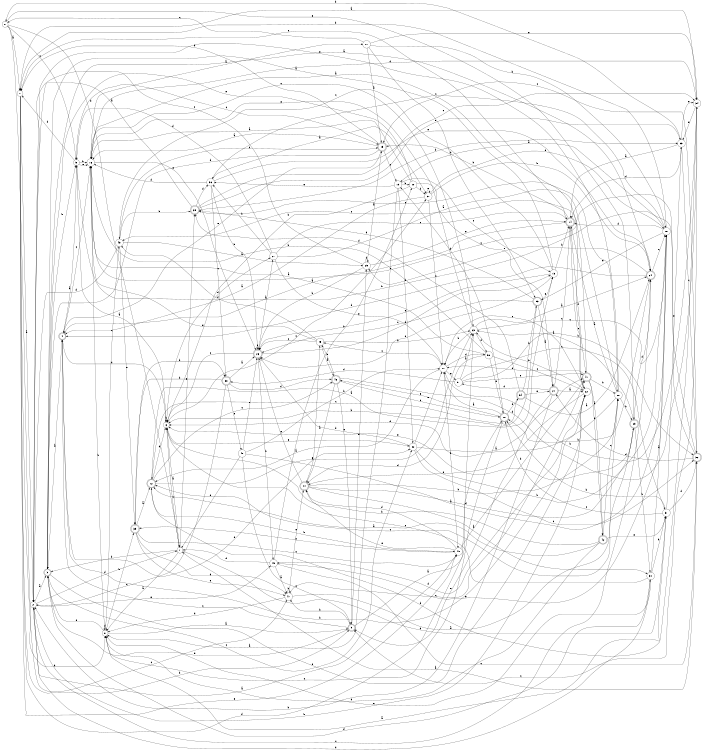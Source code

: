 digraph n44_4 {
__start0 [label="" shape="none"];

rankdir=LR;
size="8,5";

s0 [style="filled", color="black", fillcolor="white" shape="circle", label="0"];
s1 [style="filled", color="black", fillcolor="white" shape="circle", label="1"];
s2 [style="filled", color="black", fillcolor="white" shape="circle", label="2"];
s3 [style="rounded,filled", color="black", fillcolor="white" shape="doublecircle", label="3"];
s4 [style="rounded,filled", color="black", fillcolor="white" shape="doublecircle", label="4"];
s5 [style="filled", color="black", fillcolor="white" shape="circle", label="5"];
s6 [style="filled", color="black", fillcolor="white" shape="circle", label="6"];
s7 [style="filled", color="black", fillcolor="white" shape="circle", label="7"];
s8 [style="filled", color="black", fillcolor="white" shape="circle", label="8"];
s9 [style="rounded,filled", color="black", fillcolor="white" shape="doublecircle", label="9"];
s10 [style="rounded,filled", color="black", fillcolor="white" shape="doublecircle", label="10"];
s11 [style="filled", color="black", fillcolor="white" shape="circle", label="11"];
s12 [style="rounded,filled", color="black", fillcolor="white" shape="doublecircle", label="12"];
s13 [style="filled", color="black", fillcolor="white" shape="circle", label="13"];
s14 [style="rounded,filled", color="black", fillcolor="white" shape="doublecircle", label="14"];
s15 [style="rounded,filled", color="black", fillcolor="white" shape="doublecircle", label="15"];
s16 [style="filled", color="black", fillcolor="white" shape="circle", label="16"];
s17 [style="filled", color="black", fillcolor="white" shape="circle", label="17"];
s18 [style="filled", color="black", fillcolor="white" shape="circle", label="18"];
s19 [style="filled", color="black", fillcolor="white" shape="circle", label="19"];
s20 [style="filled", color="black", fillcolor="white" shape="circle", label="20"];
s21 [style="rounded,filled", color="black", fillcolor="white" shape="doublecircle", label="21"];
s22 [style="filled", color="black", fillcolor="white" shape="circle", label="22"];
s23 [style="filled", color="black", fillcolor="white" shape="circle", label="23"];
s24 [style="rounded,filled", color="black", fillcolor="white" shape="doublecircle", label="24"];
s25 [style="filled", color="black", fillcolor="white" shape="circle", label="25"];
s26 [style="rounded,filled", color="black", fillcolor="white" shape="doublecircle", label="26"];
s27 [style="filled", color="black", fillcolor="white" shape="circle", label="27"];
s28 [style="filled", color="black", fillcolor="white" shape="circle", label="28"];
s29 [style="rounded,filled", color="black", fillcolor="white" shape="doublecircle", label="29"];
s30 [style="filled", color="black", fillcolor="white" shape="circle", label="30"];
s31 [style="filled", color="black", fillcolor="white" shape="circle", label="31"];
s32 [style="rounded,filled", color="black", fillcolor="white" shape="doublecircle", label="32"];
s33 [style="filled", color="black", fillcolor="white" shape="circle", label="33"];
s34 [style="filled", color="black", fillcolor="white" shape="circle", label="34"];
s35 [style="rounded,filled", color="black", fillcolor="white" shape="doublecircle", label="35"];
s36 [style="filled", color="black", fillcolor="white" shape="circle", label="36"];
s37 [style="filled", color="black", fillcolor="white" shape="circle", label="37"];
s38 [style="rounded,filled", color="black", fillcolor="white" shape="doublecircle", label="38"];
s39 [style="rounded,filled", color="black", fillcolor="white" shape="doublecircle", label="39"];
s40 [style="filled", color="black", fillcolor="white" shape="circle", label="40"];
s41 [style="rounded,filled", color="black", fillcolor="white" shape="doublecircle", label="41"];
s42 [style="rounded,filled", color="black", fillcolor="white" shape="doublecircle", label="42"];
s43 [style="filled", color="black", fillcolor="white" shape="circle", label="43"];
s44 [style="rounded,filled", color="black", fillcolor="white" shape="doublecircle", label="44"];
s45 [style="filled", color="black", fillcolor="white" shape="circle", label="45"];
s46 [style="rounded,filled", color="black", fillcolor="white" shape="doublecircle", label="46"];
s47 [style="filled", color="black", fillcolor="white" shape="circle", label="47"];
s48 [style="filled", color="black", fillcolor="white" shape="circle", label="48"];
s49 [style="filled", color="black", fillcolor="white" shape="circle", label="49"];
s50 [style="filled", color="black", fillcolor="white" shape="circle", label="50"];
s51 [style="filled", color="black", fillcolor="white" shape="circle", label="51"];
s52 [style="filled", color="black", fillcolor="white" shape="circle", label="52"];
s53 [style="rounded,filled", color="black", fillcolor="white" shape="doublecircle", label="53"];
s54 [style="rounded,filled", color="black", fillcolor="white" shape="doublecircle", label="54"];
s0 -> s1 [label="a"];
s0 -> s8 [label="b"];
s0 -> s5 [label="c"];
s0 -> s7 [label="d"];
s0 -> s29 [label="e"];
s1 -> s2 [label="a"];
s1 -> s9 [label="b"];
s1 -> s47 [label="c"];
s1 -> s23 [label="d"];
s1 -> s40 [label="e"];
s2 -> s3 [label="a"];
s2 -> s22 [label="b"];
s2 -> s24 [label="c"];
s2 -> s7 [label="d"];
s2 -> s49 [label="e"];
s3 -> s4 [label="a"];
s3 -> s5 [label="b"];
s3 -> s52 [label="c"];
s3 -> s30 [label="d"];
s3 -> s22 [label="e"];
s4 -> s5 [label="a"];
s4 -> s22 [label="b"];
s4 -> s16 [label="c"];
s4 -> s6 [label="d"];
s4 -> s52 [label="e"];
s5 -> s6 [label="a"];
s5 -> s16 [label="b"];
s5 -> s15 [label="c"];
s5 -> s1 [label="d"];
s5 -> s16 [label="e"];
s6 -> s7 [label="a"];
s6 -> s6 [label="b"];
s6 -> s37 [label="c"];
s6 -> s27 [label="d"];
s6 -> s52 [label="e"];
s7 -> s8 [label="a"];
s7 -> s3 [label="b"];
s7 -> s6 [label="c"];
s7 -> s31 [label="d"];
s7 -> s35 [label="e"];
s8 -> s9 [label="a"];
s8 -> s39 [label="b"];
s8 -> s43 [label="c"];
s8 -> s8 [label="d"];
s8 -> s3 [label="e"];
s9 -> s10 [label="a"];
s9 -> s47 [label="b"];
s9 -> s4 [label="c"];
s9 -> s3 [label="d"];
s9 -> s25 [label="e"];
s10 -> s11 [label="a"];
s10 -> s19 [label="b"];
s10 -> s8 [label="c"];
s10 -> s54 [label="d"];
s10 -> s46 [label="e"];
s11 -> s12 [label="a"];
s11 -> s40 [label="b"];
s11 -> s45 [label="c"];
s11 -> s50 [label="d"];
s11 -> s51 [label="e"];
s12 -> s13 [label="a"];
s12 -> s40 [label="b"];
s12 -> s46 [label="c"];
s12 -> s6 [label="d"];
s12 -> s23 [label="e"];
s13 -> s3 [label="a"];
s13 -> s14 [label="b"];
s13 -> s43 [label="c"];
s13 -> s26 [label="d"];
s13 -> s26 [label="e"];
s14 -> s4 [label="a"];
s14 -> s15 [label="b"];
s14 -> s22 [label="c"];
s14 -> s41 [label="d"];
s14 -> s1 [label="e"];
s15 -> s16 [label="a"];
s15 -> s1 [label="b"];
s15 -> s19 [label="c"];
s15 -> s3 [label="d"];
s15 -> s4 [label="e"];
s16 -> s17 [label="a"];
s16 -> s8 [label="b"];
s16 -> s23 [label="c"];
s16 -> s34 [label="d"];
s16 -> s26 [label="e"];
s17 -> s15 [label="a"];
s17 -> s18 [label="b"];
s17 -> s0 [label="c"];
s17 -> s53 [label="d"];
s17 -> s34 [label="e"];
s18 -> s19 [label="a"];
s18 -> s1 [label="b"];
s18 -> s36 [label="c"];
s18 -> s14 [label="d"];
s18 -> s53 [label="e"];
s19 -> s8 [label="a"];
s19 -> s20 [label="b"];
s19 -> s13 [label="c"];
s19 -> s52 [label="d"];
s19 -> s36 [label="e"];
s20 -> s16 [label="a"];
s20 -> s6 [label="b"];
s20 -> s21 [label="c"];
s20 -> s37 [label="d"];
s20 -> s3 [label="e"];
s21 -> s22 [label="a"];
s21 -> s2 [label="b"];
s21 -> s14 [label="c"];
s21 -> s51 [label="d"];
s21 -> s9 [label="e"];
s22 -> s16 [label="a"];
s22 -> s23 [label="b"];
s22 -> s11 [label="c"];
s22 -> s49 [label="d"];
s22 -> s44 [label="e"];
s23 -> s24 [label="a"];
s23 -> s11 [label="b"];
s23 -> s18 [label="c"];
s23 -> s50 [label="d"];
s23 -> s16 [label="e"];
s24 -> s3 [label="a"];
s24 -> s10 [label="b"];
s24 -> s18 [label="c"];
s24 -> s4 [label="d"];
s24 -> s25 [label="e"];
s25 -> s15 [label="a"];
s25 -> s26 [label="b"];
s25 -> s2 [label="c"];
s25 -> s25 [label="d"];
s25 -> s14 [label="e"];
s26 -> s27 [label="a"];
s26 -> s49 [label="b"];
s26 -> s6 [label="c"];
s26 -> s13 [label="d"];
s26 -> s26 [label="e"];
s27 -> s28 [label="a"];
s27 -> s36 [label="b"];
s27 -> s14 [label="c"];
s27 -> s5 [label="d"];
s27 -> s11 [label="e"];
s28 -> s14 [label="a"];
s28 -> s29 [label="b"];
s28 -> s35 [label="c"];
s28 -> s6 [label="d"];
s28 -> s2 [label="e"];
s29 -> s23 [label="a"];
s29 -> s30 [label="b"];
s29 -> s12 [label="c"];
s29 -> s24 [label="d"];
s29 -> s6 [label="e"];
s30 -> s18 [label="a"];
s30 -> s31 [label="b"];
s30 -> s6 [label="c"];
s30 -> s2 [label="d"];
s30 -> s8 [label="e"];
s31 -> s8 [label="a"];
s31 -> s10 [label="b"];
s31 -> s10 [label="c"];
s31 -> s32 [label="d"];
s31 -> s33 [label="e"];
s32 -> s7 [label="a"];
s32 -> s5 [label="b"];
s32 -> s15 [label="c"];
s32 -> s21 [label="d"];
s32 -> s16 [label="e"];
s33 -> s14 [label="a"];
s33 -> s0 [label="b"];
s33 -> s32 [label="c"];
s33 -> s14 [label="d"];
s33 -> s34 [label="e"];
s34 -> s1 [label="a"];
s34 -> s11 [label="b"];
s34 -> s9 [label="c"];
s34 -> s12 [label="d"];
s34 -> s33 [label="e"];
s35 -> s2 [label="a"];
s35 -> s33 [label="b"];
s35 -> s34 [label="c"];
s35 -> s36 [label="d"];
s35 -> s33 [label="e"];
s36 -> s37 [label="a"];
s36 -> s26 [label="b"];
s36 -> s38 [label="c"];
s36 -> s16 [label="d"];
s36 -> s24 [label="e"];
s37 -> s4 [label="a"];
s37 -> s24 [label="b"];
s37 -> s11 [label="c"];
s37 -> s18 [label="d"];
s37 -> s37 [label="e"];
s38 -> s26 [label="a"];
s38 -> s39 [label="b"];
s38 -> s2 [label="c"];
s38 -> s46 [label="d"];
s38 -> s48 [label="e"];
s39 -> s12 [label="a"];
s39 -> s38 [label="b"];
s39 -> s40 [label="c"];
s39 -> s47 [label="d"];
s39 -> s47 [label="e"];
s40 -> s2 [label="a"];
s40 -> s41 [label="b"];
s40 -> s39 [label="c"];
s40 -> s44 [label="d"];
s40 -> s44 [label="e"];
s41 -> s42 [label="a"];
s41 -> s28 [label="b"];
s41 -> s43 [label="c"];
s41 -> s11 [label="d"];
s41 -> s42 [label="e"];
s42 -> s12 [label="a"];
s42 -> s6 [label="b"];
s42 -> s28 [label="c"];
s42 -> s8 [label="d"];
s42 -> s31 [label="e"];
s43 -> s25 [label="a"];
s43 -> s35 [label="b"];
s43 -> s15 [label="c"];
s43 -> s2 [label="d"];
s43 -> s39 [label="e"];
s44 -> s30 [label="a"];
s44 -> s28 [label="b"];
s44 -> s45 [label="c"];
s44 -> s29 [label="d"];
s44 -> s26 [label="e"];
s45 -> s46 [label="a"];
s45 -> s23 [label="b"];
s45 -> s26 [label="c"];
s45 -> s43 [label="d"];
s45 -> s16 [label="e"];
s46 -> s44 [label="a"];
s46 -> s45 [label="b"];
s46 -> s10 [label="c"];
s46 -> s34 [label="d"];
s46 -> s9 [label="e"];
s47 -> s28 [label="a"];
s47 -> s47 [label="b"];
s47 -> s41 [label="c"];
s47 -> s8 [label="d"];
s47 -> s44 [label="e"];
s48 -> s18 [label="a"];
s48 -> s11 [label="b"];
s48 -> s9 [label="c"];
s48 -> s7 [label="d"];
s48 -> s26 [label="e"];
s49 -> s47 [label="a"];
s49 -> s20 [label="b"];
s49 -> s32 [label="c"];
s49 -> s7 [label="d"];
s49 -> s18 [label="e"];
s50 -> s16 [label="a"];
s50 -> s16 [label="b"];
s50 -> s22 [label="c"];
s50 -> s44 [label="d"];
s50 -> s10 [label="e"];
s51 -> s23 [label="a"];
s51 -> s32 [label="b"];
s51 -> s31 [label="c"];
s51 -> s38 [label="d"];
s51 -> s41 [label="e"];
s52 -> s41 [label="a"];
s52 -> s18 [label="b"];
s52 -> s32 [label="c"];
s52 -> s26 [label="d"];
s52 -> s11 [label="e"];
s53 -> s21 [label="a"];
s53 -> s6 [label="b"];
s53 -> s26 [label="c"];
s53 -> s35 [label="d"];
s53 -> s13 [label="e"];
s54 -> s24 [label="a"];
s54 -> s53 [label="b"];
s54 -> s12 [label="c"];
s54 -> s35 [label="d"];
s54 -> s21 [label="e"];

}